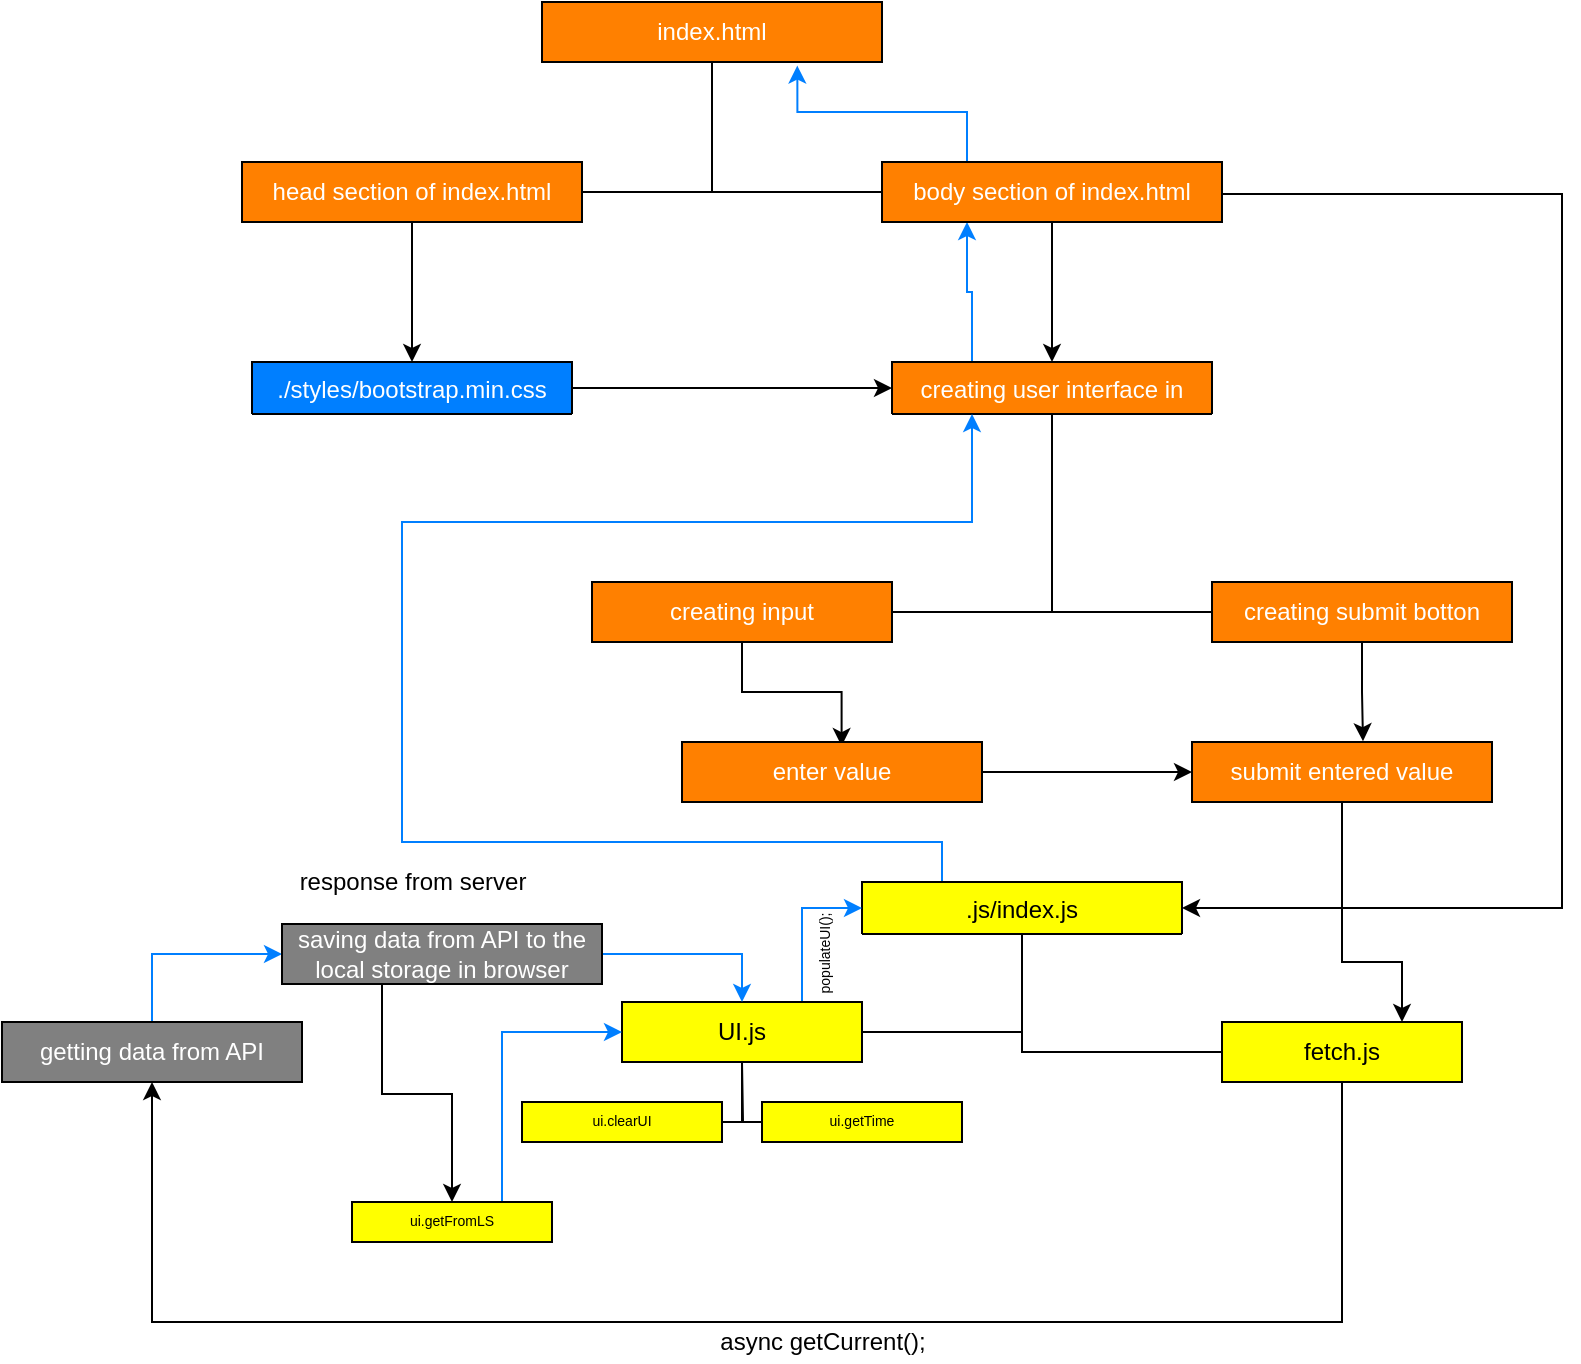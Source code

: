 <mxfile version="16.0.0" type="github">
  <diagram id="C5RBs43oDa-KdzZeNtuy" name="Page-1">
    <mxGraphModel dx="1808" dy="526" grid="1" gridSize="10" guides="1" tooltips="1" connect="1" arrows="1" fold="1" page="1" pageScale="1" pageWidth="827" pageHeight="1169" math="0" shadow="0">
      <root>
        <mxCell id="WIyWlLk6GJQsqaUBKTNV-0" />
        <mxCell id="WIyWlLk6GJQsqaUBKTNV-1" parent="WIyWlLk6GJQsqaUBKTNV-0" />
        <mxCell id="16zqd0LEvocKgDAa14aN-38" style="edgeStyle=orthogonalEdgeStyle;rounded=0;orthogonalLoop=1;jettySize=auto;html=1;exitX=1;exitY=0.5;exitDx=0;exitDy=0;entryX=0;entryY=0.5;entryDx=0;entryDy=0;fontColor=#FFFFFF;" edge="1" parent="WIyWlLk6GJQsqaUBKTNV-1" source="zkfFHV4jXpPFQw0GAbJ--17" target="16zqd0LEvocKgDAa14aN-7">
          <mxGeometry relative="1" as="geometry" />
        </mxCell>
        <mxCell id="zkfFHV4jXpPFQw0GAbJ--17" value="./styles/bootstrap.min.css" style="swimlane;fontStyle=0;align=center;verticalAlign=top;childLayout=stackLayout;horizontal=1;startSize=26;horizontalStack=0;resizeParent=1;resizeLast=0;collapsible=1;marginBottom=0;rounded=0;shadow=0;strokeWidth=1;fillColor=#007FFF;fontColor=#FFFFFF;" parent="WIyWlLk6GJQsqaUBKTNV-1" vertex="1" collapsed="1">
          <mxGeometry x="-145" y="180" width="160" height="26" as="geometry">
            <mxRectangle x="60" y="170" width="160" height="34" as="alternateBounds" />
          </mxGeometry>
        </mxCell>
        <mxCell id="16zqd0LEvocKgDAa14aN-11" value="" style="endArrow=classic;html=1;rounded=0;" edge="1" parent="zkfFHV4jXpPFQw0GAbJ--17">
          <mxGeometry width="50" height="50" relative="1" as="geometry">
            <mxPoint x="90" y="70" as="sourcePoint" />
            <mxPoint x="140" y="20" as="targetPoint" />
          </mxGeometry>
        </mxCell>
        <mxCell id="zkfFHV4jXpPFQw0GAbJ--23" value="" style="line;html=1;strokeWidth=1;align=left;verticalAlign=middle;spacingTop=-1;spacingLeft=3;spacingRight=3;rotatable=0;labelPosition=right;points=[];portConstraint=eastwest;" parent="zkfFHV4jXpPFQw0GAbJ--17" vertex="1">
          <mxGeometry y="26" width="160" height="8" as="geometry" />
        </mxCell>
        <mxCell id="16zqd0LEvocKgDAa14aN-67" style="edgeStyle=orthogonalEdgeStyle;rounded=0;orthogonalLoop=1;jettySize=auto;html=1;exitX=0.25;exitY=0;exitDx=0;exitDy=0;entryX=0.25;entryY=1;entryDx=0;entryDy=0;fontSize=7;fontColor=#000000;strokeColor=#007FFF;" edge="1" parent="WIyWlLk6GJQsqaUBKTNV-1" source="16zqd0LEvocKgDAa14aN-7" target="16zqd0LEvocKgDAa14aN-25">
          <mxGeometry relative="1" as="geometry">
            <Array as="points">
              <mxPoint x="215" y="145" />
              <mxPoint x="213" y="145" />
            </Array>
          </mxGeometry>
        </mxCell>
        <mxCell id="16zqd0LEvocKgDAa14aN-7" value="creating user interface in" style="swimlane;fontStyle=0;align=center;verticalAlign=top;childLayout=stackLayout;horizontal=1;startSize=26;horizontalStack=0;resizeParent=1;resizeLast=0;collapsible=1;marginBottom=0;rounded=0;shadow=0;strokeWidth=1;fillColor=#FF8000;fontColor=#FFFFFF;" vertex="1" collapsed="1" parent="WIyWlLk6GJQsqaUBKTNV-1">
          <mxGeometry x="175" y="180" width="160" height="26" as="geometry">
            <mxRectangle x="-70" y="98" width="160" height="52" as="alternateBounds" />
          </mxGeometry>
        </mxCell>
        <mxCell id="16zqd0LEvocKgDAa14aN-8" value="" style="line;html=1;strokeWidth=1;align=left;verticalAlign=middle;spacingTop=-1;spacingLeft=3;spacingRight=3;rotatable=0;labelPosition=right;points=[];portConstraint=eastwest;" vertex="1" parent="16zqd0LEvocKgDAa14aN-7">
          <mxGeometry y="26" width="160" height="8" as="geometry" />
        </mxCell>
        <mxCell id="16zqd0LEvocKgDAa14aN-65" style="edgeStyle=orthogonalEdgeStyle;rounded=0;orthogonalLoop=1;jettySize=auto;html=1;exitX=0.25;exitY=0;exitDx=0;exitDy=0;entryX=0.25;entryY=1;entryDx=0;entryDy=0;fontSize=7;fontColor=#000000;strokeColor=#007FFF;" edge="1" parent="WIyWlLk6GJQsqaUBKTNV-1" source="16zqd0LEvocKgDAa14aN-14" target="16zqd0LEvocKgDAa14aN-7">
          <mxGeometry relative="1" as="geometry">
            <Array as="points">
              <mxPoint x="200" y="420" />
              <mxPoint x="-70" y="420" />
              <mxPoint x="-70" y="260" />
              <mxPoint x="215" y="260" />
            </Array>
          </mxGeometry>
        </mxCell>
        <mxCell id="16zqd0LEvocKgDAa14aN-14" value=".js/index.js&#xa;" style="swimlane;fontStyle=0;align=center;verticalAlign=top;childLayout=stackLayout;horizontal=1;startSize=26;horizontalStack=0;resizeParent=1;resizeLast=0;collapsible=1;marginBottom=0;rounded=0;shadow=0;strokeWidth=1;fontColor=#000000;fillColor=#FFFF00;" vertex="1" collapsed="1" parent="WIyWlLk6GJQsqaUBKTNV-1">
          <mxGeometry x="160" y="440" width="160" height="26" as="geometry">
            <mxRectangle x="-70" y="98" width="160" height="52" as="alternateBounds" />
          </mxGeometry>
        </mxCell>
        <mxCell id="16zqd0LEvocKgDAa14aN-15" value="" style="line;html=1;strokeWidth=1;align=left;verticalAlign=middle;spacingTop=-1;spacingLeft=3;spacingRight=3;rotatable=0;labelPosition=right;points=[];portConstraint=eastwest;" vertex="1" parent="16zqd0LEvocKgDAa14aN-14">
          <mxGeometry y="26" width="160" height="8" as="geometry" />
        </mxCell>
        <mxCell id="16zqd0LEvocKgDAa14aN-22" value="" style="edgeStyle=orthogonalEdgeStyle;startArrow=none;endArrow=none;rounded=0;targetPortConstraint=eastwest;sourcePortConstraint=northsouth;fontColor=#000000;exitX=0.5;exitY=1.02;exitDx=0;exitDy=0;exitPerimeter=0;" edge="1" target="16zqd0LEvocKgDAa14aN-24" parent="WIyWlLk6GJQsqaUBKTNV-1" source="16zqd0LEvocKgDAa14aN-82">
          <mxGeometry relative="1" as="geometry">
            <mxPoint x="80" y="26" as="sourcePoint" />
          </mxGeometry>
        </mxCell>
        <mxCell id="16zqd0LEvocKgDAa14aN-23" value="" style="edgeStyle=orthogonalEdgeStyle;startArrow=none;endArrow=none;rounded=0;targetPortConstraint=eastwest;sourcePortConstraint=northsouth;fontColor=#000000;entryX=0;entryY=0.5;entryDx=0;entryDy=0;exitX=0.5;exitY=1;exitDx=0;exitDy=0;" edge="1" target="16zqd0LEvocKgDAa14aN-25" parent="WIyWlLk6GJQsqaUBKTNV-1" source="16zqd0LEvocKgDAa14aN-82">
          <mxGeometry relative="1" as="geometry">
            <mxPoint x="80" y="70" as="sourcePoint" />
            <Array as="points">
              <mxPoint x="85" y="95" />
            </Array>
          </mxGeometry>
        </mxCell>
        <mxCell id="16zqd0LEvocKgDAa14aN-29" style="edgeStyle=orthogonalEdgeStyle;rounded=0;orthogonalLoop=1;jettySize=auto;html=1;exitX=0.5;exitY=1;exitDx=0;exitDy=0;fontColor=#000000;" edge="1" parent="WIyWlLk6GJQsqaUBKTNV-1" source="16zqd0LEvocKgDAa14aN-25" target="16zqd0LEvocKgDAa14aN-7">
          <mxGeometry relative="1" as="geometry" />
        </mxCell>
        <mxCell id="16zqd0LEvocKgDAa14aN-39" style="edgeStyle=orthogonalEdgeStyle;rounded=0;orthogonalLoop=1;jettySize=auto;html=1;exitX=1;exitY=0.5;exitDx=0;exitDy=0;entryX=1;entryY=0.5;entryDx=0;entryDy=0;fontColor=#FFFFFF;" edge="1" parent="WIyWlLk6GJQsqaUBKTNV-1" source="16zqd0LEvocKgDAa14aN-25" target="16zqd0LEvocKgDAa14aN-14">
          <mxGeometry relative="1" as="geometry">
            <Array as="points">
              <mxPoint x="340" y="96" />
              <mxPoint x="510" y="96" />
              <mxPoint x="510" y="453" />
            </Array>
          </mxGeometry>
        </mxCell>
        <mxCell id="16zqd0LEvocKgDAa14aN-68" style="edgeStyle=orthogonalEdgeStyle;rounded=0;orthogonalLoop=1;jettySize=auto;html=1;exitX=0.25;exitY=0;exitDx=0;exitDy=0;entryX=0.751;entryY=1.06;entryDx=0;entryDy=0;fontSize=7;fontColor=#000000;strokeColor=#007FFF;entryPerimeter=0;" edge="1" parent="WIyWlLk6GJQsqaUBKTNV-1" source="16zqd0LEvocKgDAa14aN-25" target="16zqd0LEvocKgDAa14aN-82">
          <mxGeometry relative="1" as="geometry">
            <mxPoint x="160" y="40" as="targetPoint" />
          </mxGeometry>
        </mxCell>
        <mxCell id="16zqd0LEvocKgDAa14aN-25" value="&lt;font color=&quot;#ffffff&quot;&gt;body section of index.html&lt;br&gt;&lt;/font&gt;" style="whiteSpace=wrap;html=1;align=center;verticalAlign=middle;treeFolding=1;treeMoving=1;labelBackgroundColor=none;fontColor=#000000;fillColor=#FF8000;gradientColor=none;" vertex="1" parent="WIyWlLk6GJQsqaUBKTNV-1">
          <mxGeometry x="170" y="80" width="170" height="30" as="geometry" />
        </mxCell>
        <mxCell id="16zqd0LEvocKgDAa14aN-28" style="edgeStyle=orthogonalEdgeStyle;rounded=0;orthogonalLoop=1;jettySize=auto;html=1;fontColor=#000000;" edge="1" parent="WIyWlLk6GJQsqaUBKTNV-1" source="16zqd0LEvocKgDAa14aN-24">
          <mxGeometry relative="1" as="geometry">
            <mxPoint x="-65" y="180" as="targetPoint" />
            <Array as="points">
              <mxPoint x="-65" y="180" />
            </Array>
          </mxGeometry>
        </mxCell>
        <mxCell id="16zqd0LEvocKgDAa14aN-24" value="&lt;font color=&quot;#ffffff&quot;&gt;head section of index.html&lt;br&gt;&lt;/font&gt;" style="whiteSpace=wrap;html=1;align=center;verticalAlign=middle;treeFolding=1;treeMoving=1;labelBackgroundColor=none;fontColor=#000000;fillColor=#FF8000;gradientColor=none;" vertex="1" parent="WIyWlLk6GJQsqaUBKTNV-1">
          <mxGeometry x="-150" y="80" width="170" height="30" as="geometry" />
        </mxCell>
        <mxCell id="16zqd0LEvocKgDAa14aN-34" value="" style="edgeStyle=orthogonalEdgeStyle;startArrow=none;endArrow=none;rounded=0;targetPortConstraint=eastwest;sourcePortConstraint=northsouth;fontColor=#000000;exitX=0.5;exitY=1;exitDx=0;exitDy=0;" edge="1" target="16zqd0LEvocKgDAa14aN-36" parent="WIyWlLk6GJQsqaUBKTNV-1" source="16zqd0LEvocKgDAa14aN-7">
          <mxGeometry relative="1" as="geometry">
            <mxPoint x="220" y="206" as="sourcePoint" />
          </mxGeometry>
        </mxCell>
        <mxCell id="16zqd0LEvocKgDAa14aN-35" value="" style="edgeStyle=orthogonalEdgeStyle;startArrow=none;endArrow=none;rounded=0;targetPortConstraint=eastwest;sourcePortConstraint=northsouth;fontColor=#000000;exitX=0.5;exitY=1;exitDx=0;exitDy=0;" edge="1" target="16zqd0LEvocKgDAa14aN-37" parent="WIyWlLk6GJQsqaUBKTNV-1" source="16zqd0LEvocKgDAa14aN-7">
          <mxGeometry relative="1" as="geometry">
            <mxPoint x="260" y="206" as="sourcePoint" />
            <Array as="points">
              <mxPoint x="255" y="305" />
            </Array>
          </mxGeometry>
        </mxCell>
        <mxCell id="16zqd0LEvocKgDAa14aN-46" style="edgeStyle=orthogonalEdgeStyle;rounded=0;orthogonalLoop=1;jettySize=auto;html=1;exitX=0.5;exitY=1;exitDx=0;exitDy=0;entryX=0.532;entryY=0.067;entryDx=0;entryDy=0;entryPerimeter=0;fontColor=#000000;" edge="1" parent="WIyWlLk6GJQsqaUBKTNV-1" source="16zqd0LEvocKgDAa14aN-36" target="16zqd0LEvocKgDAa14aN-45">
          <mxGeometry relative="1" as="geometry" />
        </mxCell>
        <mxCell id="16zqd0LEvocKgDAa14aN-36" value="&lt;font color=&quot;#ffffff&quot;&gt;creating input&lt;br&gt;&lt;/font&gt;" style="whiteSpace=wrap;html=1;align=center;verticalAlign=middle;treeFolding=1;treeMoving=1;labelBackgroundColor=none;fontColor=#000000;fillColor=#FF8000;gradientColor=none;" vertex="1" parent="WIyWlLk6GJQsqaUBKTNV-1">
          <mxGeometry x="25" y="290" width="150" height="30" as="geometry" />
        </mxCell>
        <mxCell id="16zqd0LEvocKgDAa14aN-48" style="edgeStyle=orthogonalEdgeStyle;rounded=0;orthogonalLoop=1;jettySize=auto;html=1;exitX=0.5;exitY=1;exitDx=0;exitDy=0;entryX=0.57;entryY=-0.014;entryDx=0;entryDy=0;entryPerimeter=0;fontColor=#000000;" edge="1" parent="WIyWlLk6GJQsqaUBKTNV-1" source="16zqd0LEvocKgDAa14aN-37" target="16zqd0LEvocKgDAa14aN-47">
          <mxGeometry relative="1" as="geometry" />
        </mxCell>
        <mxCell id="16zqd0LEvocKgDAa14aN-37" value="&lt;font color=&quot;#ffffff&quot;&gt;creating submit botton&lt;br&gt;&lt;/font&gt;" style="whiteSpace=wrap;html=1;align=center;verticalAlign=middle;treeFolding=1;treeMoving=1;labelBackgroundColor=none;fontColor=#000000;fillColor=#FF8000;gradientColor=none;" vertex="1" parent="WIyWlLk6GJQsqaUBKTNV-1">
          <mxGeometry x="335" y="290" width="150" height="30" as="geometry" />
        </mxCell>
        <mxCell id="16zqd0LEvocKgDAa14aN-41" value="" style="edgeStyle=orthogonalEdgeStyle;startArrow=none;endArrow=none;rounded=0;targetPortConstraint=eastwest;sourcePortConstraint=northsouth;fontColor=#FFFFFF;exitX=0.5;exitY=1;exitDx=0;exitDy=0;" edge="1" target="16zqd0LEvocKgDAa14aN-43" parent="WIyWlLk6GJQsqaUBKTNV-1" source="16zqd0LEvocKgDAa14aN-14">
          <mxGeometry relative="1" as="geometry">
            <mxPoint x="220" y="366" as="sourcePoint" />
          </mxGeometry>
        </mxCell>
        <mxCell id="16zqd0LEvocKgDAa14aN-42" value="" style="edgeStyle=orthogonalEdgeStyle;startArrow=none;endArrow=none;rounded=0;targetPortConstraint=eastwest;sourcePortConstraint=northsouth;fontColor=#FFFFFF;exitX=0.5;exitY=1;exitDx=0;exitDy=0;" edge="1" target="16zqd0LEvocKgDAa14aN-44" parent="WIyWlLk6GJQsqaUBKTNV-1" source="16zqd0LEvocKgDAa14aN-14">
          <mxGeometry relative="1" as="geometry">
            <mxPoint x="220" y="366" as="sourcePoint" />
          </mxGeometry>
        </mxCell>
        <mxCell id="16zqd0LEvocKgDAa14aN-57" style="edgeStyle=orthogonalEdgeStyle;rounded=0;orthogonalLoop=1;jettySize=auto;html=1;exitX=0.75;exitY=0;exitDx=0;exitDy=0;entryX=0;entryY=0.5;entryDx=0;entryDy=0;fontColor=#000000;strokeColor=#007FFF;" edge="1" parent="WIyWlLk6GJQsqaUBKTNV-1" source="16zqd0LEvocKgDAa14aN-43" target="16zqd0LEvocKgDAa14aN-14">
          <mxGeometry relative="1" as="geometry" />
        </mxCell>
        <mxCell id="16zqd0LEvocKgDAa14aN-43" value="&lt;font color=&quot;#000000&quot;&gt;UI.js&lt;/font&gt;" style="whiteSpace=wrap;html=1;align=center;verticalAlign=middle;treeFolding=1;treeMoving=1;labelBackgroundColor=none;fontColor=#FFFFFF;fillColor=#FFFF00;gradientColor=none;" vertex="1" parent="WIyWlLk6GJQsqaUBKTNV-1">
          <mxGeometry x="40" y="500" width="120" height="30" as="geometry" />
        </mxCell>
        <mxCell id="16zqd0LEvocKgDAa14aN-52" style="edgeStyle=orthogonalEdgeStyle;rounded=0;orthogonalLoop=1;jettySize=auto;html=1;exitX=0.5;exitY=1;exitDx=0;exitDy=0;entryX=0.5;entryY=1;entryDx=0;entryDy=0;fontColor=#000000;" edge="1" parent="WIyWlLk6GJQsqaUBKTNV-1" source="16zqd0LEvocKgDAa14aN-44" target="16zqd0LEvocKgDAa14aN-51">
          <mxGeometry relative="1" as="geometry">
            <Array as="points">
              <mxPoint x="400" y="660" />
              <mxPoint x="-195" y="660" />
            </Array>
          </mxGeometry>
        </mxCell>
        <mxCell id="16zqd0LEvocKgDAa14aN-44" value="&lt;span style=&quot;color: rgb(0 , 0 , 0)&quot;&gt;fetch.js&lt;/span&gt;" style="whiteSpace=wrap;html=1;align=center;verticalAlign=middle;treeFolding=1;treeMoving=1;labelBackgroundColor=none;fontColor=#FFFFFF;fillColor=#FFFF00;gradientColor=none;" vertex="1" parent="WIyWlLk6GJQsqaUBKTNV-1">
          <mxGeometry x="340" y="510" width="120" height="30" as="geometry" />
        </mxCell>
        <mxCell id="16zqd0LEvocKgDAa14aN-49" style="edgeStyle=orthogonalEdgeStyle;rounded=0;orthogonalLoop=1;jettySize=auto;html=1;exitX=1;exitY=0.5;exitDx=0;exitDy=0;entryX=0;entryY=0.5;entryDx=0;entryDy=0;fontColor=#000000;" edge="1" parent="WIyWlLk6GJQsqaUBKTNV-1" source="16zqd0LEvocKgDAa14aN-45" target="16zqd0LEvocKgDAa14aN-47">
          <mxGeometry relative="1" as="geometry" />
        </mxCell>
        <mxCell id="16zqd0LEvocKgDAa14aN-45" value="&lt;font color=&quot;#ffffff&quot;&gt;enter value&lt;br&gt;&lt;/font&gt;" style="whiteSpace=wrap;html=1;align=center;verticalAlign=middle;treeFolding=1;treeMoving=1;labelBackgroundColor=none;fontColor=#000000;fillColor=#FF8000;gradientColor=none;" vertex="1" parent="WIyWlLk6GJQsqaUBKTNV-1">
          <mxGeometry x="70" y="370" width="150" height="30" as="geometry" />
        </mxCell>
        <mxCell id="16zqd0LEvocKgDAa14aN-50" style="edgeStyle=orthogonalEdgeStyle;rounded=0;orthogonalLoop=1;jettySize=auto;html=1;exitX=0.5;exitY=1;exitDx=0;exitDy=0;entryX=0.75;entryY=0;entryDx=0;entryDy=0;fontColor=#000000;" edge="1" parent="WIyWlLk6GJQsqaUBKTNV-1" source="16zqd0LEvocKgDAa14aN-47" target="16zqd0LEvocKgDAa14aN-44">
          <mxGeometry relative="1" as="geometry">
            <Array as="points">
              <mxPoint x="400" y="480" />
              <mxPoint x="430" y="480" />
            </Array>
          </mxGeometry>
        </mxCell>
        <mxCell id="16zqd0LEvocKgDAa14aN-47" value="&lt;font color=&quot;#ffffff&quot;&gt;submit entered value&lt;br&gt;&lt;/font&gt;" style="whiteSpace=wrap;html=1;align=center;verticalAlign=middle;treeFolding=1;treeMoving=1;labelBackgroundColor=none;fontColor=#000000;fillColor=#FF8000;gradientColor=none;" vertex="1" parent="WIyWlLk6GJQsqaUBKTNV-1">
          <mxGeometry x="325" y="370" width="150" height="30" as="geometry" />
        </mxCell>
        <mxCell id="16zqd0LEvocKgDAa14aN-70" style="edgeStyle=orthogonalEdgeStyle;rounded=0;orthogonalLoop=1;jettySize=auto;html=1;exitX=0.5;exitY=0;exitDx=0;exitDy=0;entryX=0;entryY=0.5;entryDx=0;entryDy=0;fontSize=7;fontColor=#000000;strokeColor=#007FFF;" edge="1" parent="WIyWlLk6GJQsqaUBKTNV-1" source="16zqd0LEvocKgDAa14aN-51" target="16zqd0LEvocKgDAa14aN-69">
          <mxGeometry relative="1" as="geometry" />
        </mxCell>
        <mxCell id="16zqd0LEvocKgDAa14aN-51" value="&lt;font color=&quot;#ffffff&quot;&gt;getting data from API&lt;br&gt;&lt;/font&gt;" style="whiteSpace=wrap;html=1;align=center;verticalAlign=middle;treeFolding=1;treeMoving=1;labelBackgroundColor=none;fontColor=#000000;fillColor=#808080;gradientColor=none;" vertex="1" parent="WIyWlLk6GJQsqaUBKTNV-1">
          <mxGeometry x="-270" y="510" width="150" height="30" as="geometry" />
        </mxCell>
        <mxCell id="16zqd0LEvocKgDAa14aN-55" value="response from server&lt;br&gt;" style="text;html=1;align=center;verticalAlign=middle;resizable=0;points=[];autosize=1;strokeColor=none;fillColor=none;fontColor=#000000;" vertex="1" parent="WIyWlLk6GJQsqaUBKTNV-1">
          <mxGeometry x="-130" y="430" width="130" height="20" as="geometry" />
        </mxCell>
        <mxCell id="16zqd0LEvocKgDAa14aN-56" value="async getCurrent();" style="text;html=1;align=center;verticalAlign=middle;resizable=0;points=[];autosize=1;strokeColor=none;fillColor=none;fontColor=#000000;" vertex="1" parent="WIyWlLk6GJQsqaUBKTNV-1">
          <mxGeometry x="80" y="660" width="120" height="20" as="geometry" />
        </mxCell>
        <mxCell id="16zqd0LEvocKgDAa14aN-59" value="&lt;font style=&quot;font-size: 7px&quot;&gt;populateUI();&lt;/font&gt;" style="text;html=1;align=center;verticalAlign=middle;resizable=0;points=[];autosize=1;strokeColor=none;fillColor=none;fontColor=#000000;rotation=270;" vertex="1" parent="WIyWlLk6GJQsqaUBKTNV-1">
          <mxGeometry x="110" y="466" width="60" height="20" as="geometry" />
        </mxCell>
        <mxCell id="16zqd0LEvocKgDAa14aN-61" value="" style="edgeStyle=orthogonalEdgeStyle;startArrow=none;endArrow=none;rounded=0;targetPortConstraint=eastwest;sourcePortConstraint=northsouth;fontSize=7;fontColor=#000000;strokeColor=#000000;" edge="1" target="16zqd0LEvocKgDAa14aN-63" parent="WIyWlLk6GJQsqaUBKTNV-1">
          <mxGeometry relative="1" as="geometry">
            <mxPoint x="100" y="530" as="sourcePoint" />
          </mxGeometry>
        </mxCell>
        <mxCell id="16zqd0LEvocKgDAa14aN-62" value="" style="edgeStyle=orthogonalEdgeStyle;startArrow=none;endArrow=none;rounded=0;targetPortConstraint=eastwest;sourcePortConstraint=northsouth;fontSize=7;fontColor=#000000;strokeColor=#000000;exitX=0.5;exitY=1;exitDx=0;exitDy=0;" edge="1" target="16zqd0LEvocKgDAa14aN-64" parent="WIyWlLk6GJQsqaUBKTNV-1" source="16zqd0LEvocKgDAa14aN-43">
          <mxGeometry relative="1" as="geometry">
            <mxPoint x="100" y="535" as="sourcePoint" />
          </mxGeometry>
        </mxCell>
        <mxCell id="16zqd0LEvocKgDAa14aN-63" value="ui.clearUI" style="whiteSpace=wrap;html=1;align=center;verticalAlign=middle;treeFolding=1;treeMoving=1;labelBackgroundColor=none;fontSize=7;fontColor=#000000;fillColor=#FFFF00;gradientColor=none;" vertex="1" parent="WIyWlLk6GJQsqaUBKTNV-1">
          <mxGeometry x="-10" y="550" width="100" height="20" as="geometry" />
        </mxCell>
        <mxCell id="16zqd0LEvocKgDAa14aN-64" value="ui.getTime" style="whiteSpace=wrap;html=1;align=center;verticalAlign=middle;treeFolding=1;treeMoving=1;labelBackgroundColor=none;fontSize=7;fontColor=#000000;fillColor=#FFFF00;gradientColor=none;" vertex="1" parent="WIyWlLk6GJQsqaUBKTNV-1">
          <mxGeometry x="110" y="550" width="100" height="20" as="geometry" />
        </mxCell>
        <mxCell id="16zqd0LEvocKgDAa14aN-71" style="edgeStyle=orthogonalEdgeStyle;rounded=0;orthogonalLoop=1;jettySize=auto;html=1;exitX=1;exitY=0.5;exitDx=0;exitDy=0;entryX=0.5;entryY=0;entryDx=0;entryDy=0;fontSize=7;fontColor=#000000;strokeColor=#007FFF;" edge="1" parent="WIyWlLk6GJQsqaUBKTNV-1" source="16zqd0LEvocKgDAa14aN-69" target="16zqd0LEvocKgDAa14aN-43">
          <mxGeometry relative="1" as="geometry" />
        </mxCell>
        <mxCell id="16zqd0LEvocKgDAa14aN-75" style="edgeStyle=orthogonalEdgeStyle;rounded=0;orthogonalLoop=1;jettySize=auto;html=1;fontSize=7;fontColor=#000000;strokeColor=#000000;" edge="1" parent="WIyWlLk6GJQsqaUBKTNV-1" source="16zqd0LEvocKgDAa14aN-69">
          <mxGeometry relative="1" as="geometry">
            <mxPoint x="-45" y="600" as="targetPoint" />
            <Array as="points">
              <mxPoint x="-80" y="546" />
              <mxPoint x="-45" y="546" />
            </Array>
          </mxGeometry>
        </mxCell>
        <mxCell id="16zqd0LEvocKgDAa14aN-79" style="edgeStyle=orthogonalEdgeStyle;rounded=0;orthogonalLoop=1;jettySize=auto;html=1;exitX=0;exitY=0.5;exitDx=0;exitDy=0;fontSize=7;fontColor=#000000;strokeColor=#007FFF;" edge="1" parent="WIyWlLk6GJQsqaUBKTNV-1" source="16zqd0LEvocKgDAa14aN-69">
          <mxGeometry relative="1" as="geometry">
            <mxPoint x="-120" y="476.2" as="targetPoint" />
          </mxGeometry>
        </mxCell>
        <mxCell id="16zqd0LEvocKgDAa14aN-69" value="&lt;font color=&quot;#ffffff&quot;&gt;saving data from API to the local storage in browser&lt;br&gt;&lt;/font&gt;" style="whiteSpace=wrap;html=1;align=center;verticalAlign=middle;treeFolding=1;treeMoving=1;labelBackgroundColor=none;fontColor=#000000;fillColor=#808080;gradientColor=none;" vertex="1" parent="WIyWlLk6GJQsqaUBKTNV-1">
          <mxGeometry x="-130" y="461" width="160" height="30" as="geometry" />
        </mxCell>
        <mxCell id="16zqd0LEvocKgDAa14aN-78" style="edgeStyle=orthogonalEdgeStyle;rounded=0;orthogonalLoop=1;jettySize=auto;html=1;exitX=0.75;exitY=0;exitDx=0;exitDy=0;entryX=0;entryY=0.5;entryDx=0;entryDy=0;fontSize=7;fontColor=#000000;strokeColor=#007FFF;" edge="1" parent="WIyWlLk6GJQsqaUBKTNV-1" source="16zqd0LEvocKgDAa14aN-77" target="16zqd0LEvocKgDAa14aN-43">
          <mxGeometry relative="1" as="geometry" />
        </mxCell>
        <mxCell id="16zqd0LEvocKgDAa14aN-77" value="ui.getFromLS" style="whiteSpace=wrap;html=1;align=center;verticalAlign=middle;treeFolding=1;treeMoving=1;labelBackgroundColor=none;fontSize=7;fontColor=#000000;fillColor=#FFFF00;gradientColor=none;" vertex="1" parent="WIyWlLk6GJQsqaUBKTNV-1">
          <mxGeometry x="-95" y="600" width="100" height="20" as="geometry" />
        </mxCell>
        <mxCell id="16zqd0LEvocKgDAa14aN-82" value="&lt;font color=&quot;#ffffff&quot;&gt;index.html&lt;br&gt;&lt;/font&gt;" style="whiteSpace=wrap;html=1;align=center;verticalAlign=middle;treeFolding=1;treeMoving=1;labelBackgroundColor=none;fontColor=#000000;fillColor=#FF8000;gradientColor=none;" vertex="1" parent="WIyWlLk6GJQsqaUBKTNV-1">
          <mxGeometry width="170" height="30" as="geometry" />
        </mxCell>
      </root>
    </mxGraphModel>
  </diagram>
</mxfile>
